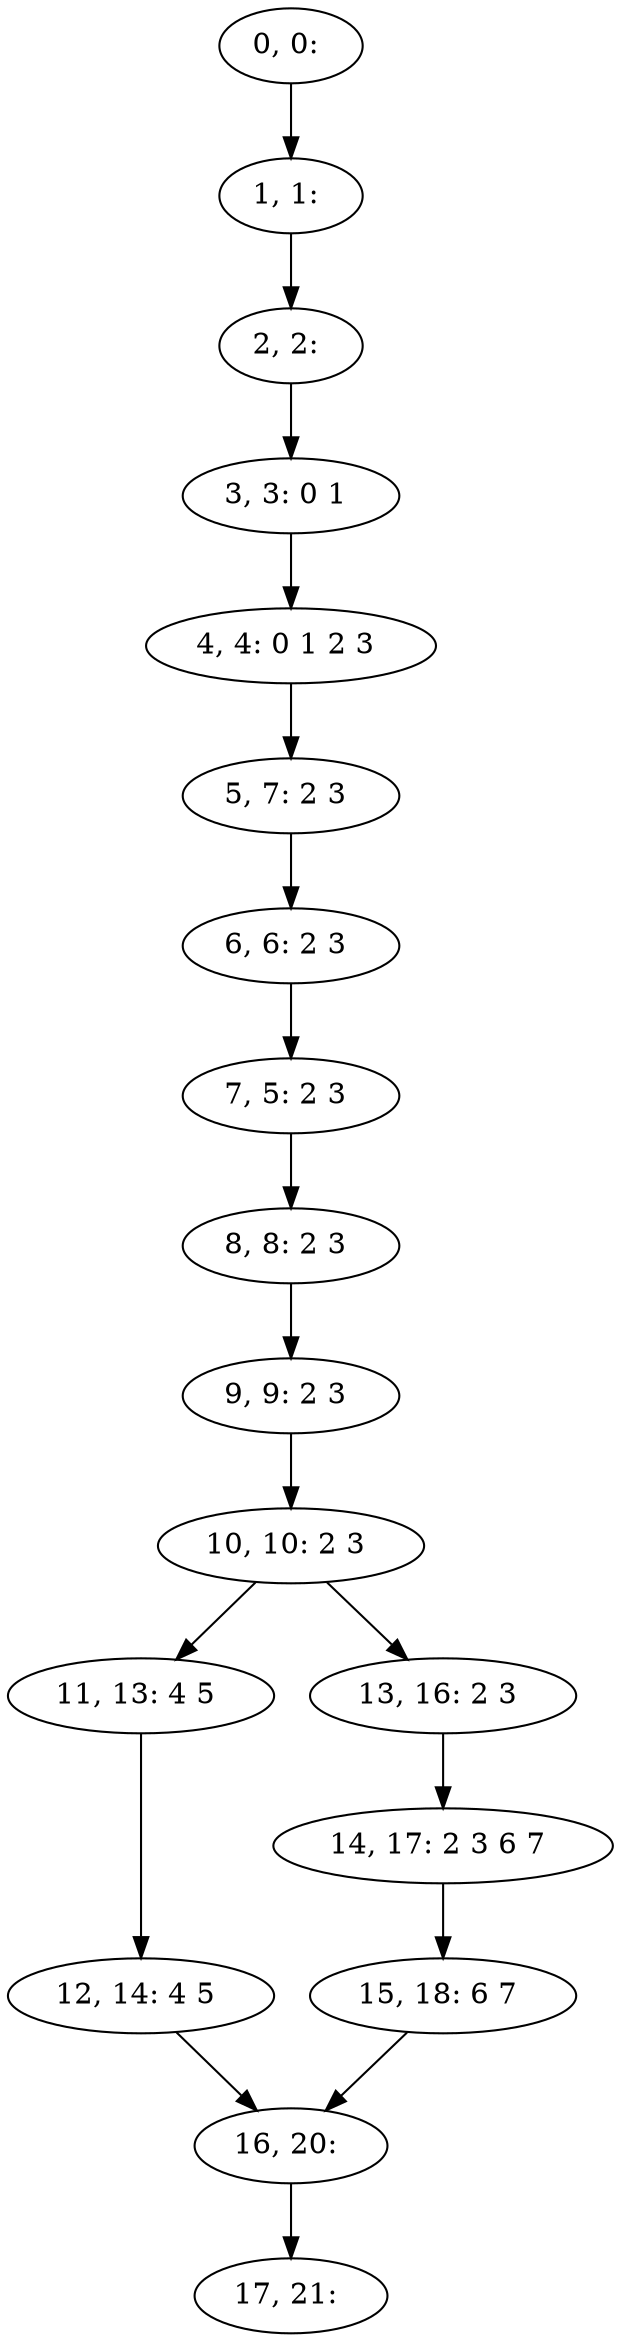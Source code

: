 digraph G {
0[label="0, 0: "];
1[label="1, 1: "];
2[label="2, 2: "];
3[label="3, 3: 0 1 "];
4[label="4, 4: 0 1 2 3 "];
5[label="5, 7: 2 3 "];
6[label="6, 6: 2 3 "];
7[label="7, 5: 2 3 "];
8[label="8, 8: 2 3 "];
9[label="9, 9: 2 3 "];
10[label="10, 10: 2 3 "];
11[label="11, 13: 4 5 "];
12[label="12, 14: 4 5 "];
13[label="13, 16: 2 3 "];
14[label="14, 17: 2 3 6 7 "];
15[label="15, 18: 6 7 "];
16[label="16, 20: "];
17[label="17, 21: "];
0->1 ;
1->2 ;
2->3 ;
3->4 ;
4->5 ;
5->6 ;
6->7 ;
7->8 ;
8->9 ;
9->10 ;
10->11 ;
10->13 ;
11->12 ;
12->16 ;
13->14 ;
14->15 ;
15->16 ;
16->17 ;
}
